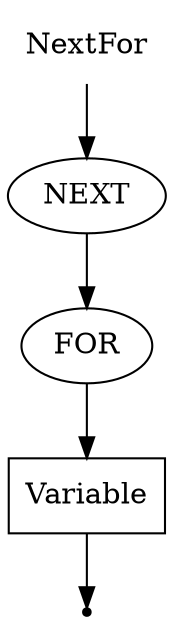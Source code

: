 digraph NextFor {
  start [label="NextFor" shape=plaintext];
  A [label="NEXT" shape=oval];
  B [label="FOR" shape=oval];
  C [label="Variable" shape=box];
  end [label="" shape=point];
  start -> A;
  A -> B;
  B -> C;
  C -> end;
}